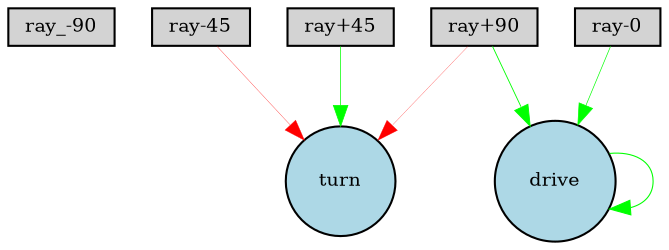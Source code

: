 digraph {
	node [fontsize=9 height=0.2 shape=circle width=0.2]
	"ray_-90" [fillcolor=lightgray shape=box style=filled]
	"ray-45" [fillcolor=lightgray shape=box style=filled]
	"ray-0" [fillcolor=lightgray shape=box style=filled]
	"ray+45" [fillcolor=lightgray shape=box style=filled]
	"ray+90" [fillcolor=lightgray shape=box style=filled]
	drive [fillcolor=lightblue style=filled]
	turn [fillcolor=lightblue style=filled]
	"ray+45" -> turn [color=green penwidth=0.35071437238032277 style=solid]
	"ray-0" -> drive [color=green penwidth=0.3204236174725193 style=solid]
	"ray-45" -> turn [color=red penwidth=0.1468014607204133 style=solid]
	"ray+90" -> turn [color=red penwidth=0.11671992512460544 style=solid]
	"ray+90" -> drive [color=green penwidth=0.4194762878892856 style=solid]
	drive -> drive [color=green penwidth=0.5193178155368597 style=solid]
}
